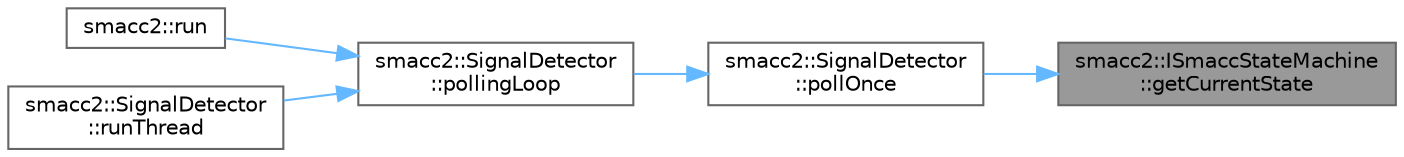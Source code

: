 digraph "smacc2::ISmaccStateMachine::getCurrentState"
{
 // LATEX_PDF_SIZE
  bgcolor="transparent";
  edge [fontname=Helvetica,fontsize=10,labelfontname=Helvetica,labelfontsize=10];
  node [fontname=Helvetica,fontsize=10,shape=box,height=0.2,width=0.4];
  rankdir="RL";
  Node1 [label="smacc2::ISmaccStateMachine\l::getCurrentState",height=0.2,width=0.4,color="gray40", fillcolor="grey60", style="filled", fontcolor="black",tooltip=" "];
  Node1 -> Node2 [dir="back",color="steelblue1",style="solid"];
  Node2 [label="smacc2::SignalDetector\l::pollOnce",height=0.2,width=0.4,color="grey40", fillcolor="white", style="filled",URL="$classsmacc2_1_1SignalDetector.html#af363cea3f8228eeb68b25ad21903dc74",tooltip=" "];
  Node2 -> Node3 [dir="back",color="steelblue1",style="solid"];
  Node3 [label="smacc2::SignalDetector\l::pollingLoop",height=0.2,width=0.4,color="grey40", fillcolor="white", style="filled",URL="$classsmacc2_1_1SignalDetector.html#a08d072feafb277794a16fe33a6dcc97e",tooltip=" "];
  Node3 -> Node4 [dir="back",color="steelblue1",style="solid"];
  Node4 [label="smacc2::run",height=0.2,width=0.4,color="grey40", fillcolor="white", style="filled",URL="$namespacesmacc2.html#a31ab447cb446b38b2f86f0e495647a8f",tooltip=" "];
  Node3 -> Node5 [dir="back",color="steelblue1",style="solid"];
  Node5 [label="smacc2::SignalDetector\l::runThread",height=0.2,width=0.4,color="grey40", fillcolor="white", style="filled",URL="$classsmacc2_1_1SignalDetector.html#a2532abcf6a11a04270ea2951b5b3a208",tooltip=" "];
}
